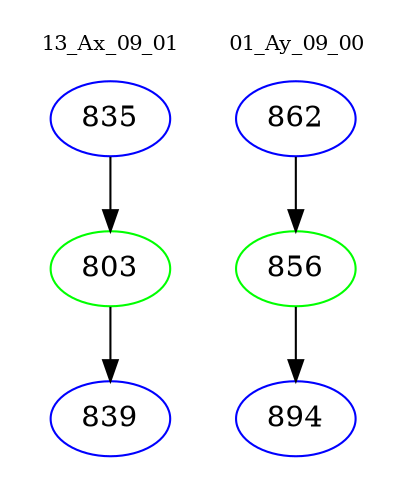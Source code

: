 digraph{
subgraph cluster_0 {
color = white
label = "13_Ax_09_01";
fontsize=10;
T0_835 [label="835", color="blue"]
T0_835 -> T0_803 [color="black"]
T0_803 [label="803", color="green"]
T0_803 -> T0_839 [color="black"]
T0_839 [label="839", color="blue"]
}
subgraph cluster_1 {
color = white
label = "01_Ay_09_00";
fontsize=10;
T1_862 [label="862", color="blue"]
T1_862 -> T1_856 [color="black"]
T1_856 [label="856", color="green"]
T1_856 -> T1_894 [color="black"]
T1_894 [label="894", color="blue"]
}
}
